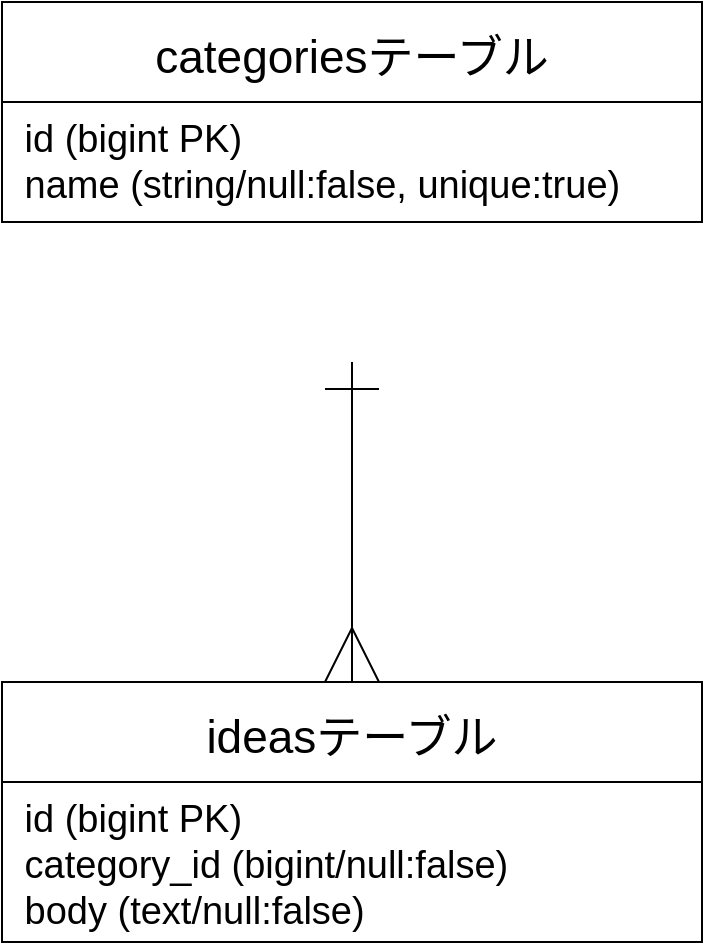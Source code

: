 <mxfile>
    <diagram id="jbGmL9YxVnOamzZTJySp" name="ページ1">
        <mxGraphModel dx="825" dy="785" grid="1" gridSize="10" guides="1" tooltips="1" connect="1" arrows="1" fold="1" page="1" pageScale="1" pageWidth="1169" pageHeight="827" math="0" shadow="0">
            <root>
                <mxCell id="0"/>
                <mxCell id="1" parent="0"/>
                <mxCell id="8" value="categoriesテーブル" style="swimlane;fontStyle=0;childLayout=stackLayout;horizontal=1;startSize=50;horizontalStack=0;resizeParent=1;resizeParentMax=0;resizeLast=0;collapsible=1;marginBottom=0;align=center;fontSize=23;" parent="1" vertex="1">
                    <mxGeometry x="130" y="40" width="350" height="110" as="geometry"/>
                </mxCell>
                <mxCell id="9" value=" id (bigint PK)&#10; name (string/null:false, unique:true)" style="text;strokeColor=none;fillColor=none;spacingLeft=4;spacingRight=4;overflow=hidden;rotatable=0;points=[[0,0.5],[1,0.5]];portConstraint=eastwest;fontSize=19;" parent="8" vertex="1">
                    <mxGeometry y="50" width="350" height="60" as="geometry"/>
                </mxCell>
                <mxCell id="12" value="ideasテーブル" style="swimlane;fontStyle=0;childLayout=stackLayout;horizontal=1;startSize=50;horizontalStack=0;resizeParent=1;resizeParentMax=0;resizeLast=0;collapsible=1;marginBottom=0;align=center;fontSize=23;" parent="1" vertex="1">
                    <mxGeometry x="130" y="380" width="350" height="130" as="geometry"/>
                </mxCell>
                <mxCell id="13" value=" id (bigint PK)&#10; category_id (bigint/null:false)&#10; body (text/null:false)" style="text;strokeColor=none;fillColor=none;spacingLeft=4;spacingRight=4;overflow=hidden;rotatable=0;points=[[0,0.5],[1,0.5]];portConstraint=eastwest;fontSize=19;" parent="12" vertex="1">
                    <mxGeometry y="50" width="350" height="80" as="geometry"/>
                </mxCell>
                <mxCell id="28" value="" style="endArrow=ERmany;html=1;rounded=0;fontSize=23;startArrow=ERone;startFill=0;targetPerimeterSpacing=0;endSize=25;startSize=25;endFill=0;entryX=0.5;entryY=0;entryDx=0;entryDy=0;" parent="1" target="12" edge="1">
                    <mxGeometry relative="1" as="geometry">
                        <mxPoint x="305" y="220" as="sourcePoint"/>
                        <mxPoint x="300" y="334" as="targetPoint"/>
                        <Array as="points"/>
                    </mxGeometry>
                </mxCell>
            </root>
        </mxGraphModel>
    </diagram>
</mxfile>